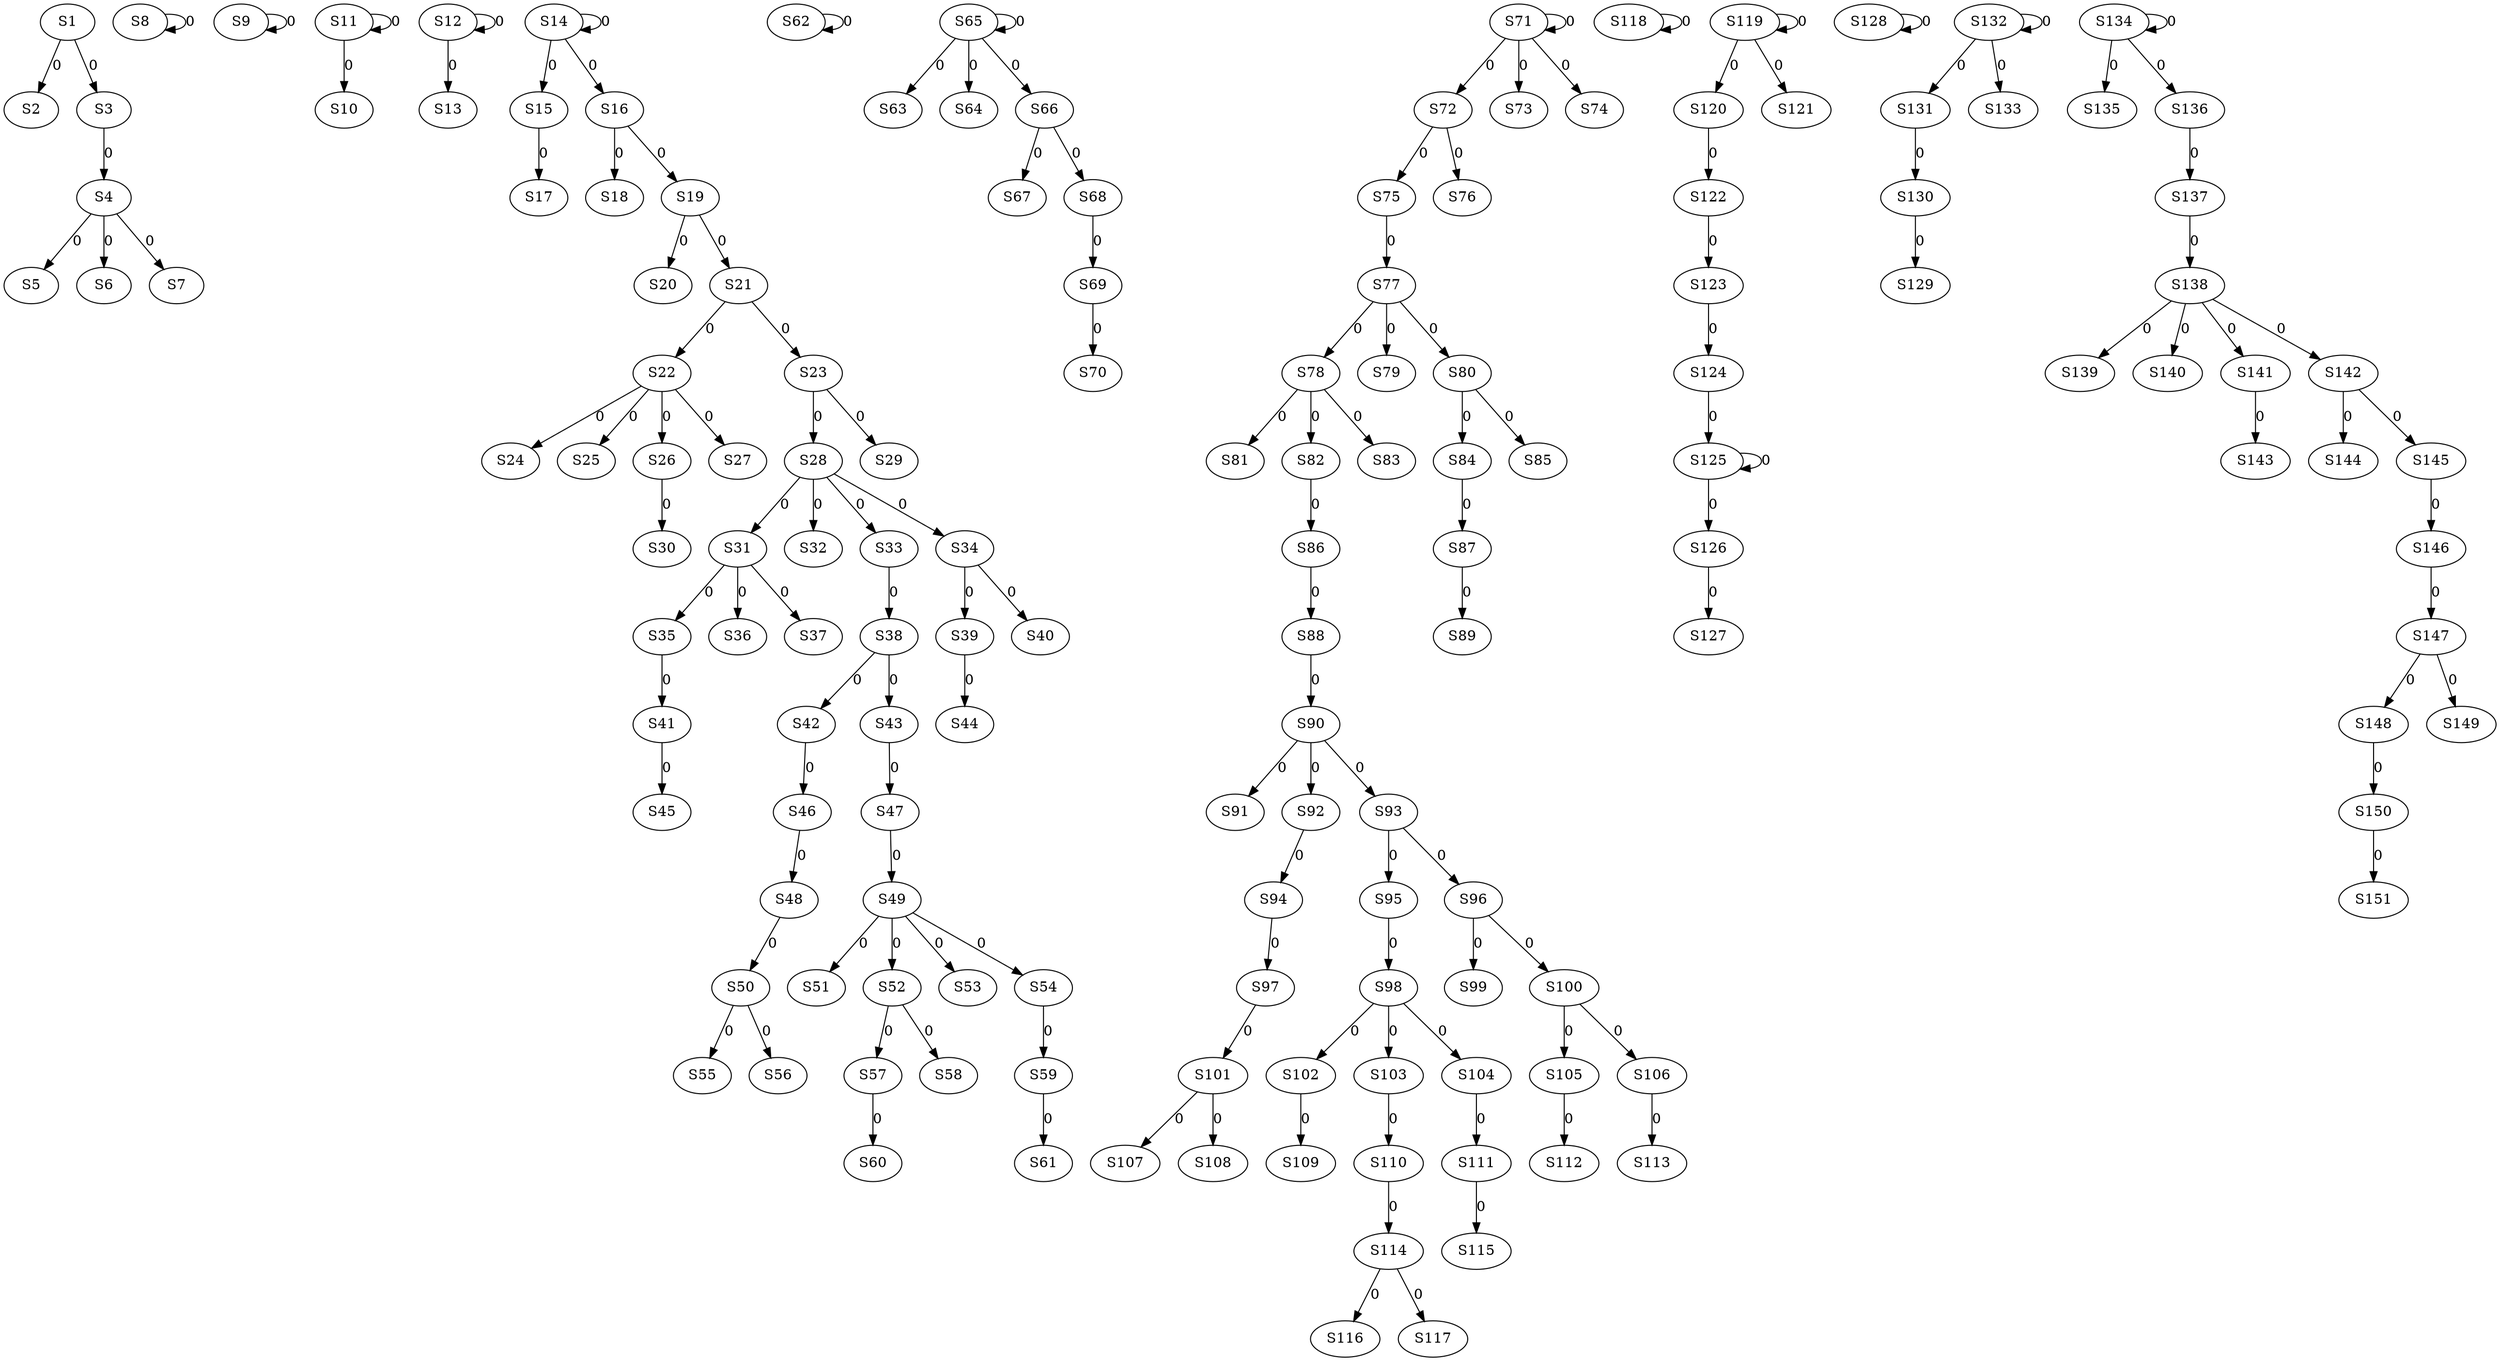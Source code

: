 strict digraph {
	S1 -> S2 [ label = 0 ];
	S1 -> S3 [ label = 0 ];
	S3 -> S4 [ label = 0 ];
	S4 -> S5 [ label = 0 ];
	S4 -> S6 [ label = 0 ];
	S4 -> S7 [ label = 0 ];
	S8 -> S8 [ label = 0 ];
	S9 -> S9 [ label = 0 ];
	S11 -> S10 [ label = 0 ];
	S11 -> S11 [ label = 0 ];
	S12 -> S12 [ label = 0 ];
	S12 -> S13 [ label = 0 ];
	S14 -> S14 [ label = 0 ];
	S14 -> S15 [ label = 0 ];
	S14 -> S16 [ label = 0 ];
	S15 -> S17 [ label = 0 ];
	S16 -> S18 [ label = 0 ];
	S16 -> S19 [ label = 0 ];
	S19 -> S20 [ label = 0 ];
	S19 -> S21 [ label = 0 ];
	S21 -> S22 [ label = 0 ];
	S21 -> S23 [ label = 0 ];
	S22 -> S24 [ label = 0 ];
	S22 -> S25 [ label = 0 ];
	S22 -> S26 [ label = 0 ];
	S22 -> S27 [ label = 0 ];
	S23 -> S28 [ label = 0 ];
	S23 -> S29 [ label = 0 ];
	S26 -> S30 [ label = 0 ];
	S28 -> S31 [ label = 0 ];
	S28 -> S32 [ label = 0 ];
	S28 -> S33 [ label = 0 ];
	S28 -> S34 [ label = 0 ];
	S31 -> S35 [ label = 0 ];
	S31 -> S36 [ label = 0 ];
	S31 -> S37 [ label = 0 ];
	S33 -> S38 [ label = 0 ];
	S34 -> S39 [ label = 0 ];
	S34 -> S40 [ label = 0 ];
	S35 -> S41 [ label = 0 ];
	S38 -> S42 [ label = 0 ];
	S38 -> S43 [ label = 0 ];
	S39 -> S44 [ label = 0 ];
	S41 -> S45 [ label = 0 ];
	S42 -> S46 [ label = 0 ];
	S43 -> S47 [ label = 0 ];
	S46 -> S48 [ label = 0 ];
	S47 -> S49 [ label = 0 ];
	S48 -> S50 [ label = 0 ];
	S49 -> S51 [ label = 0 ];
	S49 -> S52 [ label = 0 ];
	S49 -> S53 [ label = 0 ];
	S49 -> S54 [ label = 0 ];
	S50 -> S55 [ label = 0 ];
	S50 -> S56 [ label = 0 ];
	S52 -> S57 [ label = 0 ];
	S52 -> S58 [ label = 0 ];
	S54 -> S59 [ label = 0 ];
	S57 -> S60 [ label = 0 ];
	S59 -> S61 [ label = 0 ];
	S62 -> S62 [ label = 0 ];
	S65 -> S63 [ label = 0 ];
	S65 -> S64 [ label = 0 ];
	S65 -> S65 [ label = 0 ];
	S65 -> S66 [ label = 0 ];
	S66 -> S67 [ label = 0 ];
	S66 -> S68 [ label = 0 ];
	S68 -> S69 [ label = 0 ];
	S69 -> S70 [ label = 0 ];
	S71 -> S71 [ label = 0 ];
	S71 -> S72 [ label = 0 ];
	S71 -> S73 [ label = 0 ];
	S71 -> S74 [ label = 0 ];
	S72 -> S75 [ label = 0 ];
	S72 -> S76 [ label = 0 ];
	S75 -> S77 [ label = 0 ];
	S77 -> S78 [ label = 0 ];
	S77 -> S79 [ label = 0 ];
	S77 -> S80 [ label = 0 ];
	S78 -> S81 [ label = 0 ];
	S78 -> S82 [ label = 0 ];
	S78 -> S83 [ label = 0 ];
	S80 -> S84 [ label = 0 ];
	S80 -> S85 [ label = 0 ];
	S82 -> S86 [ label = 0 ];
	S84 -> S87 [ label = 0 ];
	S86 -> S88 [ label = 0 ];
	S87 -> S89 [ label = 0 ];
	S88 -> S90 [ label = 0 ];
	S90 -> S91 [ label = 0 ];
	S90 -> S92 [ label = 0 ];
	S90 -> S93 [ label = 0 ];
	S92 -> S94 [ label = 0 ];
	S93 -> S95 [ label = 0 ];
	S93 -> S96 [ label = 0 ];
	S94 -> S97 [ label = 0 ];
	S95 -> S98 [ label = 0 ];
	S96 -> S99 [ label = 0 ];
	S96 -> S100 [ label = 0 ];
	S97 -> S101 [ label = 0 ];
	S98 -> S102 [ label = 0 ];
	S98 -> S103 [ label = 0 ];
	S98 -> S104 [ label = 0 ];
	S100 -> S105 [ label = 0 ];
	S100 -> S106 [ label = 0 ];
	S101 -> S107 [ label = 0 ];
	S101 -> S108 [ label = 0 ];
	S102 -> S109 [ label = 0 ];
	S103 -> S110 [ label = 0 ];
	S104 -> S111 [ label = 0 ];
	S105 -> S112 [ label = 0 ];
	S106 -> S113 [ label = 0 ];
	S110 -> S114 [ label = 0 ];
	S111 -> S115 [ label = 0 ];
	S114 -> S116 [ label = 0 ];
	S114 -> S117 [ label = 0 ];
	S118 -> S118 [ label = 0 ];
	S119 -> S119 [ label = 0 ];
	S119 -> S120 [ label = 0 ];
	S119 -> S121 [ label = 0 ];
	S120 -> S122 [ label = 0 ];
	S122 -> S123 [ label = 0 ];
	S123 -> S124 [ label = 0 ];
	S125 -> S125 [ label = 0 ];
	S125 -> S126 [ label = 0 ];
	S126 -> S127 [ label = 0 ];
	S128 -> S128 [ label = 0 ];
	S130 -> S129 [ label = 0 ];
	S131 -> S130 [ label = 0 ];
	S132 -> S131 [ label = 0 ];
	S132 -> S132 [ label = 0 ];
	S132 -> S133 [ label = 0 ];
	S134 -> S134 [ label = 0 ];
	S134 -> S135 [ label = 0 ];
	S134 -> S136 [ label = 0 ];
	S136 -> S137 [ label = 0 ];
	S137 -> S138 [ label = 0 ];
	S138 -> S139 [ label = 0 ];
	S138 -> S140 [ label = 0 ];
	S138 -> S141 [ label = 0 ];
	S138 -> S142 [ label = 0 ];
	S141 -> S143 [ label = 0 ];
	S142 -> S144 [ label = 0 ];
	S142 -> S145 [ label = 0 ];
	S145 -> S146 [ label = 0 ];
	S146 -> S147 [ label = 0 ];
	S147 -> S148 [ label = 0 ];
	S147 -> S149 [ label = 0 ];
	S148 -> S150 [ label = 0 ];
	S150 -> S151 [ label = 0 ];
	S124 -> S125 [ label = 0 ];
}